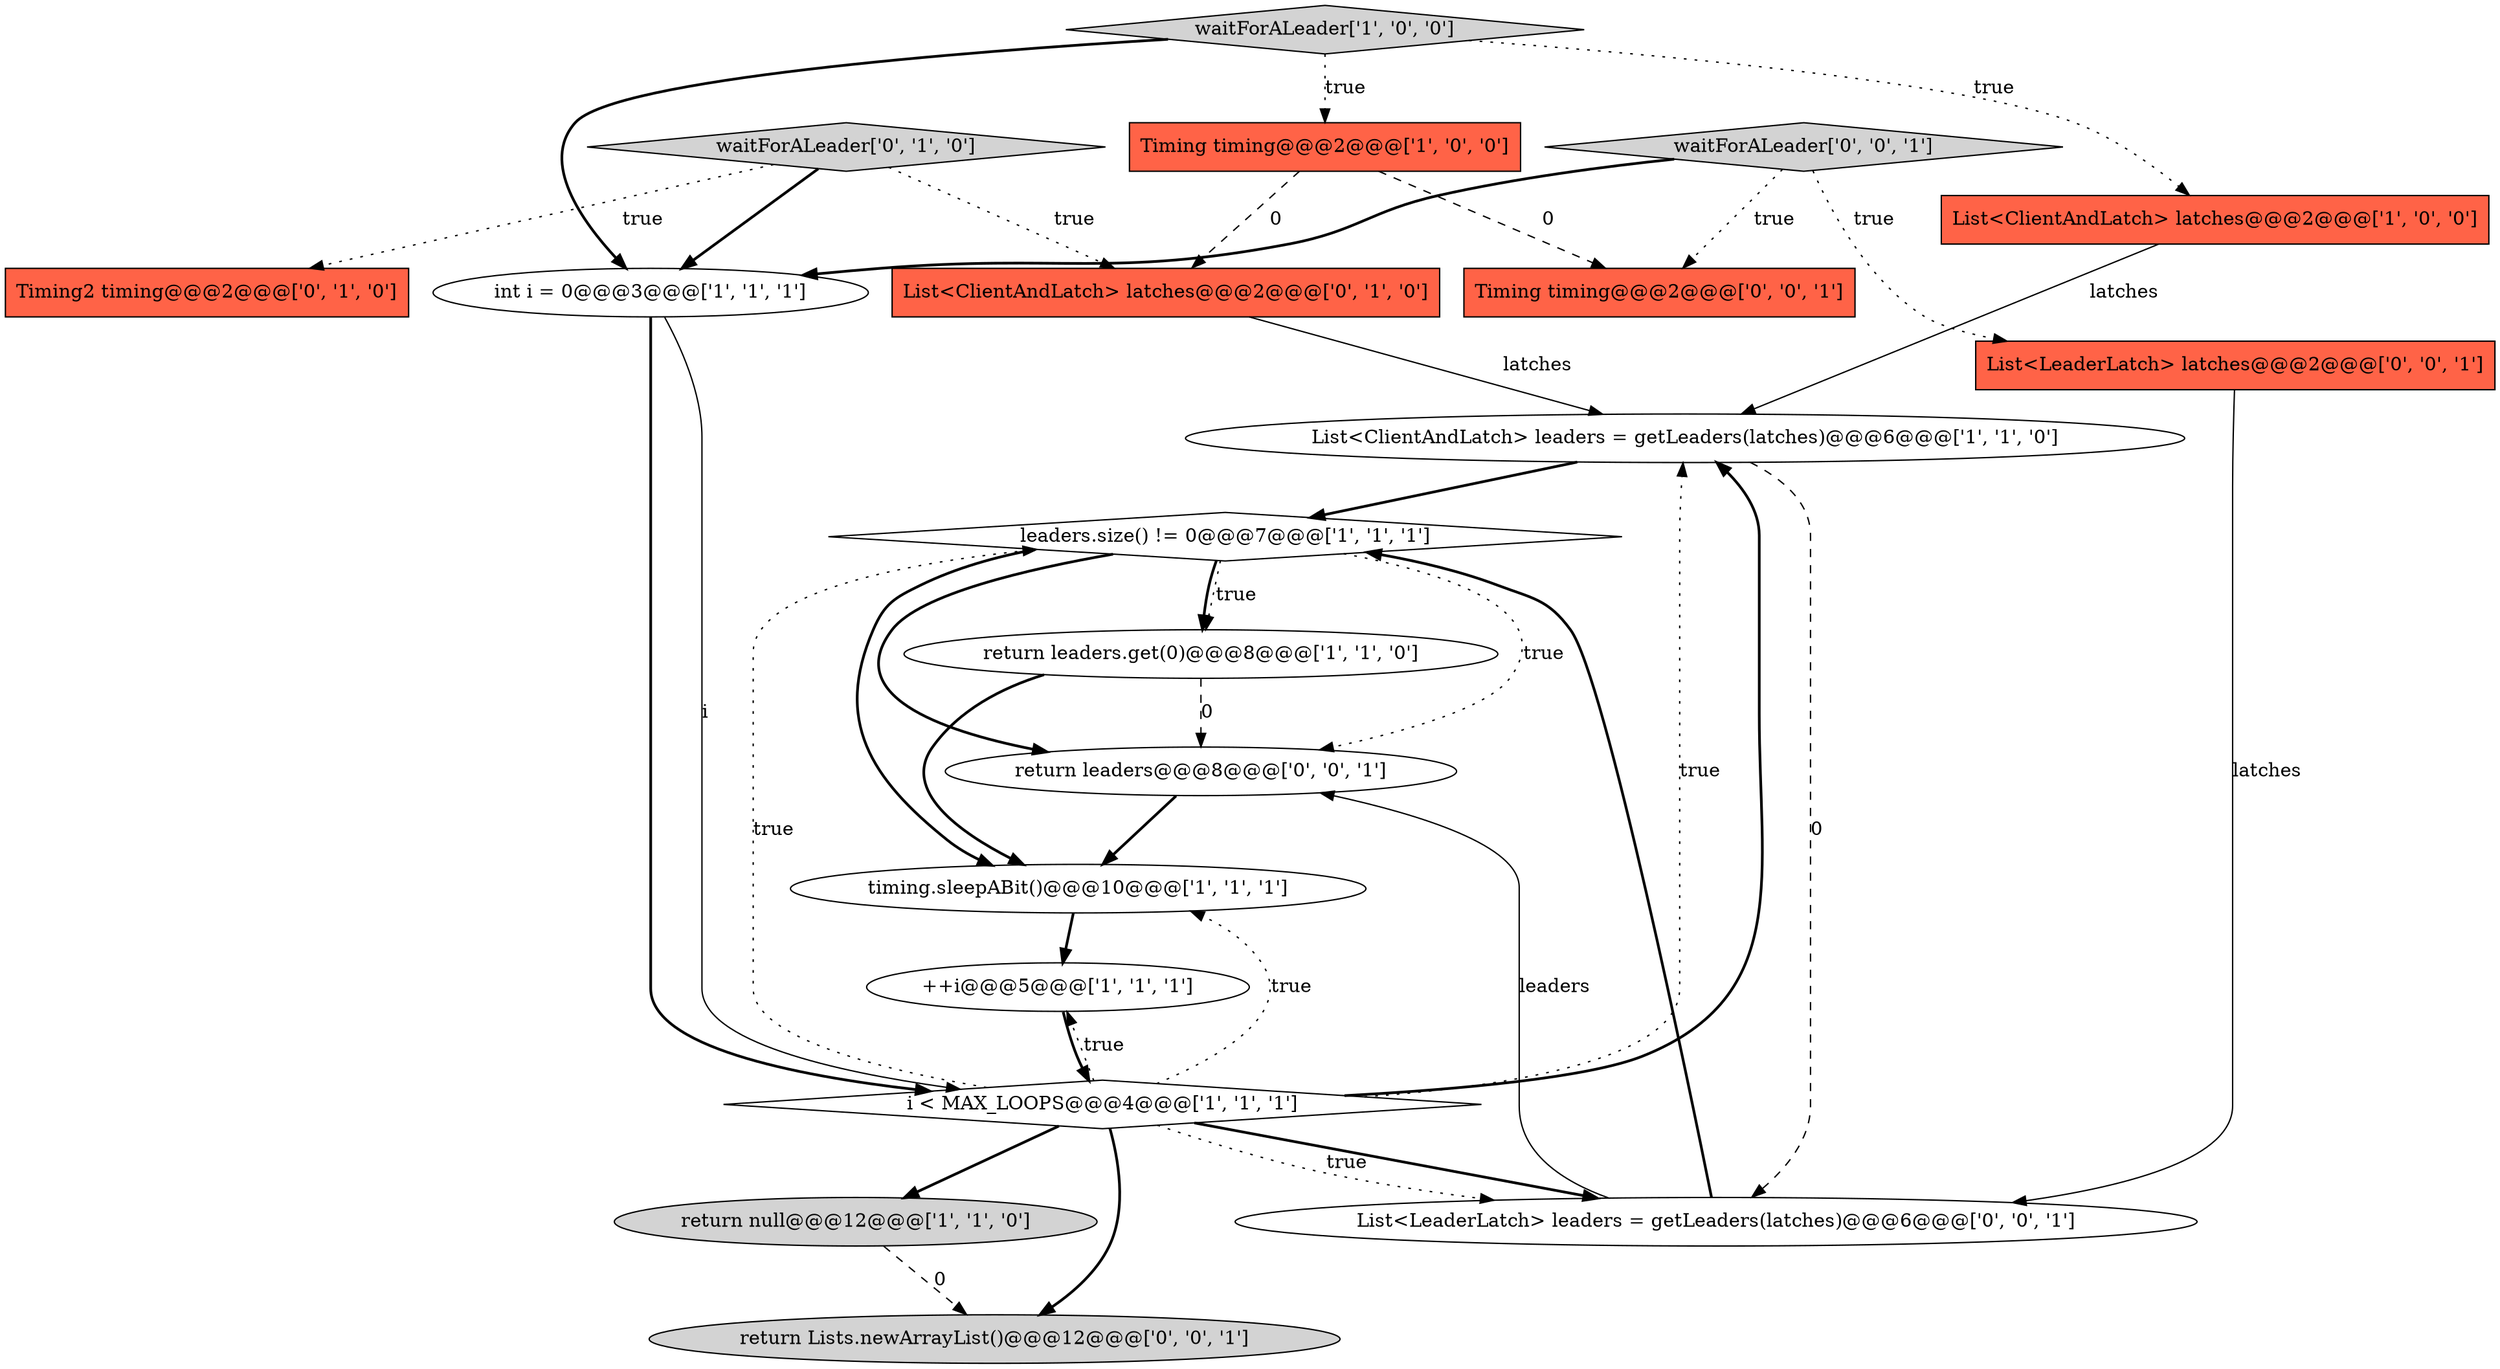 digraph {
7 [style = filled, label = "waitForALeader['1', '0', '0']", fillcolor = lightgray, shape = diamond image = "AAA0AAABBB1BBB"];
15 [style = filled, label = "List<LeaderLatch> latches@@@2@@@['0', '0', '1']", fillcolor = tomato, shape = box image = "AAA0AAABBB3BBB"];
1 [style = filled, label = "return null@@@12@@@['1', '1', '0']", fillcolor = lightgray, shape = ellipse image = "AAA0AAABBB1BBB"];
18 [style = filled, label = "Timing timing@@@2@@@['0', '0', '1']", fillcolor = tomato, shape = box image = "AAA0AAABBB3BBB"];
12 [style = filled, label = "Timing2 timing@@@2@@@['0', '1', '0']", fillcolor = tomato, shape = box image = "AAA0AAABBB2BBB"];
8 [style = filled, label = "++i@@@5@@@['1', '1', '1']", fillcolor = white, shape = ellipse image = "AAA0AAABBB1BBB"];
16 [style = filled, label = "waitForALeader['0', '0', '1']", fillcolor = lightgray, shape = diamond image = "AAA0AAABBB3BBB"];
17 [style = filled, label = "return leaders@@@8@@@['0', '0', '1']", fillcolor = white, shape = ellipse image = "AAA0AAABBB3BBB"];
11 [style = filled, label = "waitForALeader['0', '1', '0']", fillcolor = lightgray, shape = diamond image = "AAA0AAABBB2BBB"];
0 [style = filled, label = "List<ClientAndLatch> latches@@@2@@@['1', '0', '0']", fillcolor = tomato, shape = box image = "AAA0AAABBB1BBB"];
19 [style = filled, label = "return Lists.newArrayList()@@@12@@@['0', '0', '1']", fillcolor = lightgray, shape = ellipse image = "AAA0AAABBB3BBB"];
13 [style = filled, label = "List<ClientAndLatch> latches@@@2@@@['0', '1', '0']", fillcolor = tomato, shape = box image = "AAA1AAABBB2BBB"];
3 [style = filled, label = "int i = 0@@@3@@@['1', '1', '1']", fillcolor = white, shape = ellipse image = "AAA0AAABBB1BBB"];
4 [style = filled, label = "leaders.size() != 0@@@7@@@['1', '1', '1']", fillcolor = white, shape = diamond image = "AAA0AAABBB1BBB"];
10 [style = filled, label = "i < MAX_LOOPS@@@4@@@['1', '1', '1']", fillcolor = white, shape = diamond image = "AAA0AAABBB1BBB"];
6 [style = filled, label = "timing.sleepABit()@@@10@@@['1', '1', '1']", fillcolor = white, shape = ellipse image = "AAA0AAABBB1BBB"];
9 [style = filled, label = "Timing timing@@@2@@@['1', '0', '0']", fillcolor = tomato, shape = box image = "AAA1AAABBB1BBB"];
2 [style = filled, label = "List<ClientAndLatch> leaders = getLeaders(latches)@@@6@@@['1', '1', '0']", fillcolor = white, shape = ellipse image = "AAA0AAABBB1BBB"];
14 [style = filled, label = "List<LeaderLatch> leaders = getLeaders(latches)@@@6@@@['0', '0', '1']", fillcolor = white, shape = ellipse image = "AAA0AAABBB3BBB"];
5 [style = filled, label = "return leaders.get(0)@@@8@@@['1', '1', '0']", fillcolor = white, shape = ellipse image = "AAA0AAABBB1BBB"];
16->3 [style = bold, label=""];
4->5 [style = dotted, label="true"];
8->10 [style = bold, label=""];
10->8 [style = dotted, label="true"];
10->6 [style = dotted, label="true"];
4->17 [style = bold, label=""];
10->14 [style = bold, label=""];
4->6 [style = bold, label=""];
17->6 [style = bold, label=""];
0->2 [style = solid, label="latches"];
9->18 [style = dashed, label="0"];
10->19 [style = bold, label=""];
11->12 [style = dotted, label="true"];
16->15 [style = dotted, label="true"];
1->19 [style = dashed, label="0"];
11->13 [style = dotted, label="true"];
7->9 [style = dotted, label="true"];
7->0 [style = dotted, label="true"];
2->4 [style = bold, label=""];
7->3 [style = bold, label=""];
10->14 [style = dotted, label="true"];
3->10 [style = solid, label="i"];
3->10 [style = bold, label=""];
5->17 [style = dashed, label="0"];
5->6 [style = bold, label=""];
2->14 [style = dashed, label="0"];
15->14 [style = solid, label="latches"];
11->3 [style = bold, label=""];
10->2 [style = dotted, label="true"];
6->8 [style = bold, label=""];
9->13 [style = dashed, label="0"];
14->17 [style = solid, label="leaders"];
13->2 [style = solid, label="latches"];
10->2 [style = bold, label=""];
10->4 [style = dotted, label="true"];
10->1 [style = bold, label=""];
4->17 [style = dotted, label="true"];
4->5 [style = bold, label=""];
14->4 [style = bold, label=""];
16->18 [style = dotted, label="true"];
}

